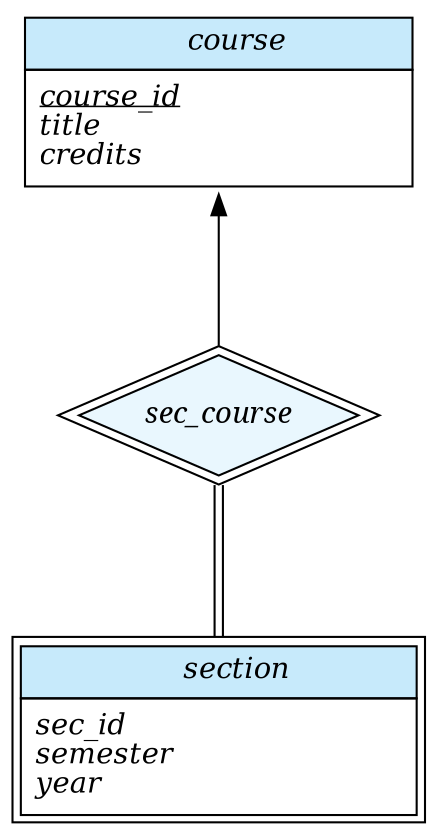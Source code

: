digraph ER {
    layout=dot;
    overlap=false;
    splines="ortho";
    outputorder="edgesfirst";

    node [shape=plaintext] section [peripheries="1" margin="0.06"]
    [label=<
        <TABLE BORDER="0" CELLBORDER="1" CELLSPACING="0" PORT="port">
            <TR><TD BGCOLOR="#C7EAFB" CELLPADDING="4">
                <I>section</I>
            </TD></TR>
            <TR><TD
                BALIGN="LEFT"
                ALIGN="LEFT"
                WIDTH="80"
                HEIGHT="50"
                CELLPADDING="6"
            >
				<I>sec_id</I>
				<BR/>
				<I>semester</I>
				<BR/>
				<I>year</I>
            </TD></TR>
        </TABLE>
    >];

    node [shape=plaintext] course 
    [label=<
        <TABLE BORDER="0" CELLBORDER="1" CELLSPACING="0" PORT="port">
            <TR><TD BGCOLOR="#C7EAFB" CELLPADDING="4">
                <I>course</I>
            </TD></TR>
            <TR><TD
                BALIGN="LEFT"
                ALIGN="LEFT"
                WIDTH="80"
                HEIGHT="50"
                CELLPADDING="6"
            >
				<U><I>course_id</I></U>
				<BR/>
				<I>title</I>
				<BR/>
				<I>credits</I>
            </TD></TR>
        </TABLE>
    >];

    node [shape=diamond] sec_course [style="filled" fillcolor="#E9F7FE" fontname="italic" height="0.8" peripheries="2"];

    course -> sec_course [minlen="2" headport="c" dir="back" arrowhead="vee"];
    sec_course -> section [minlen="2" dir="none" color="black:invis:black"];
}
